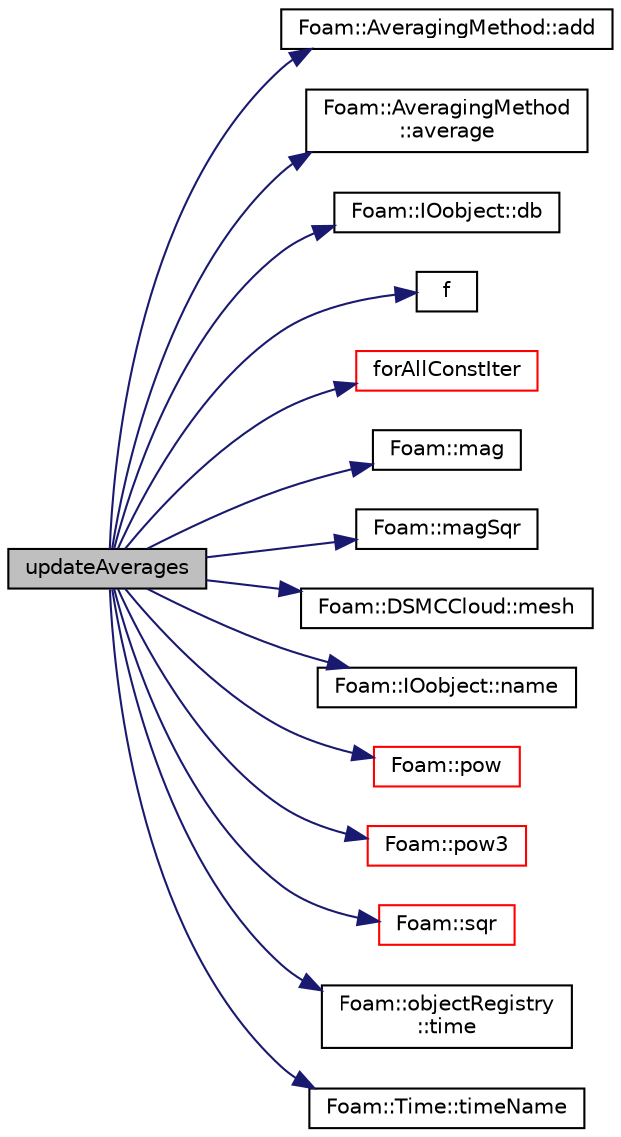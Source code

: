 digraph "updateAverages"
{
  bgcolor="transparent";
  edge [fontname="Helvetica",fontsize="10",labelfontname="Helvetica",labelfontsize="10"];
  node [fontname="Helvetica",fontsize="10",shape=record];
  rankdir="LR";
  Node2 [label="updateAverages",height=0.2,width=0.4,color="black", fillcolor="grey75", style="filled", fontcolor="black"];
  Node2 -> Node3 [color="midnightblue",fontsize="10",style="solid",fontname="Helvetica"];
  Node3 [label="Foam::AveragingMethod::add",height=0.2,width=0.4,color="black",URL="$a25025.html#a6c746e8071b3ec1173b56a9aae5cbb1b",tooltip="Member Functions. "];
  Node2 -> Node4 [color="midnightblue",fontsize="10",style="solid",fontname="Helvetica"];
  Node4 [label="Foam::AveragingMethod\l::average",height=0.2,width=0.4,color="black",URL="$a25025.html#adcc1a888cd92655a25f4d7838e3a3ec1",tooltip="Calculate the average. "];
  Node2 -> Node5 [color="midnightblue",fontsize="10",style="solid",fontname="Helvetica"];
  Node5 [label="Foam::IOobject::db",height=0.2,width=0.4,color="black",URL="$a27249.html#a65cc75d9f80b1df5c3184fb2274a97f1",tooltip="Return the local objectRegistry. "];
  Node2 -> Node6 [color="midnightblue",fontsize="10",style="solid",fontname="Helvetica"];
  Node6 [label="f",height=0.2,width=0.4,color="black",URL="$a18335.html#a888be93833ac7a23170555c69c690288"];
  Node2 -> Node7 [color="midnightblue",fontsize="10",style="solid",fontname="Helvetica"];
  Node7 [label="forAllConstIter",height=0.2,width=0.4,color="red",URL="$a39311.html#ae21e2836509b0fa7f7cedf6493b11b09"];
  Node2 -> Node119 [color="midnightblue",fontsize="10",style="solid",fontname="Helvetica"];
  Node119 [label="Foam::mag",height=0.2,width=0.4,color="black",URL="$a21851.html#a929da2a3fdcf3dacbbe0487d3a330dae"];
  Node2 -> Node303 [color="midnightblue",fontsize="10",style="solid",fontname="Helvetica"];
  Node303 [label="Foam::magSqr",height=0.2,width=0.4,color="black",URL="$a21851.html#ae6fff2c6981e6d9618aa5038e69def6e"];
  Node2 -> Node304 [color="midnightblue",fontsize="10",style="solid",fontname="Helvetica"];
  Node304 [label="Foam::DSMCCloud::mesh",height=0.2,width=0.4,color="black",URL="$a24813.html#acb31d92d519d673eae6328d85d16fa52",tooltip="Return refernce to the mesh. "];
  Node2 -> Node71 [color="midnightblue",fontsize="10",style="solid",fontname="Helvetica"];
  Node71 [label="Foam::IOobject::name",height=0.2,width=0.4,color="black",URL="$a27249.html#acc80e00a8ac919288fb55bd14cc88bf6",tooltip="Return name. "];
  Node2 -> Node36 [color="midnightblue",fontsize="10",style="solid",fontname="Helvetica"];
  Node36 [label="Foam::pow",height=0.2,width=0.4,color="red",URL="$a21851.html#a7500c8e9d27a442adc75e287de074c7c"];
  Node2 -> Node305 [color="midnightblue",fontsize="10",style="solid",fontname="Helvetica"];
  Node305 [label="Foam::pow3",height=0.2,width=0.4,color="red",URL="$a21851.html#a2e8f5d970ee4fb466536c3c46bae91fe"];
  Node2 -> Node306 [color="midnightblue",fontsize="10",style="solid",fontname="Helvetica"];
  Node306 [label="Foam::sqr",height=0.2,width=0.4,color="red",URL="$a21851.html#a277dc11c581d53826ab5090b08f3b17b"];
  Node2 -> Node109 [color="midnightblue",fontsize="10",style="solid",fontname="Helvetica"];
  Node109 [label="Foam::objectRegistry\l::time",height=0.2,width=0.4,color="black",URL="$a27433.html#a0d94096809fe3376b29a2a29ca11bb18",tooltip="Return time. "];
  Node2 -> Node307 [color="midnightblue",fontsize="10",style="solid",fontname="Helvetica"];
  Node307 [label="Foam::Time::timeName",height=0.2,width=0.4,color="black",URL="$a27457.html#a5ae6a110de1b22323e19a46943c7f0c1",tooltip="Return time name of given scalar time. "];
}
